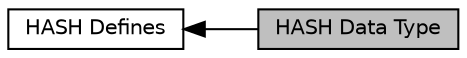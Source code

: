 digraph "HASH Data Type"
{
  edge [fontname="Helvetica",fontsize="10",labelfontname="Helvetica",labelfontsize="10"];
  node [fontname="Helvetica",fontsize="10",shape=record];
  rankdir=LR;
  Node0 [label="HASH Data Type",height=0.2,width=0.4,color="black", fillcolor="grey75", style="filled", fontcolor="black"];
  Node1 [label="HASH Defines",height=0.2,width=0.4,color="black", fillcolor="white", style="filled",URL="$group__hash__defines.html",tooltip="Defined Constants and Types for the STM32F2xx HASH Controller. "];
  Node1->Node0 [shape=plaintext, dir="back", style="solid"];
}

